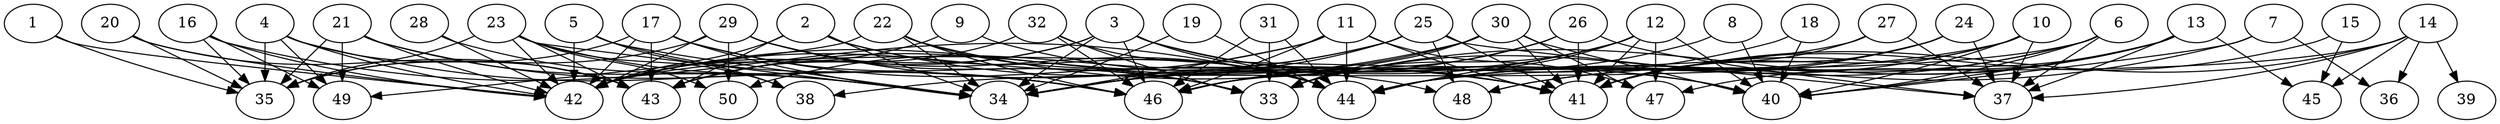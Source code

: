 // DAG automatically generated by daggen at Thu Oct  3 14:07:56 2019
// ./daggen --dot -n 50 --ccr 0.4 --fat 0.9 --regular 0.7 --density 0.5 --mindata 5242880 --maxdata 52428800 
digraph G {
  1 [size="84062720", alpha="0.09", expect_size="33625088"] 
  1 -> 35 [size ="33625088"]
  1 -> 42 [size ="33625088"]
  2 [size="29872640", alpha="0.19", expect_size="11949056"] 
  2 -> 34 [size ="11949056"]
  2 -> 41 [size ="11949056"]
  2 -> 42 [size ="11949056"]
  2 -> 43 [size ="11949056"]
  2 -> 44 [size ="11949056"]
  3 [size="127490560", alpha="0.13", expect_size="50996224"] 
  3 -> 34 [size ="50996224"]
  3 -> 40 [size ="50996224"]
  3 -> 41 [size ="50996224"]
  3 -> 42 [size ="50996224"]
  3 -> 43 [size ="50996224"]
  3 -> 44 [size ="50996224"]
  3 -> 46 [size ="50996224"]
  4 [size="69460480", alpha="0.05", expect_size="27784192"] 
  4 -> 35 [size ="27784192"]
  4 -> 42 [size ="27784192"]
  4 -> 43 [size ="27784192"]
  4 -> 46 [size ="27784192"]
  4 -> 49 [size ="27784192"]
  5 [size="28546560", alpha="0.07", expect_size="11418624"] 
  5 -> 34 [size ="11418624"]
  5 -> 38 [size ="11418624"]
  5 -> 42 [size ="11418624"]
  5 -> 46 [size ="11418624"]
  6 [size="124029440", alpha="0.18", expect_size="49611776"] 
  6 -> 37 [size ="49611776"]
  6 -> 40 [size ="49611776"]
  6 -> 44 [size ="49611776"]
  6 -> 46 [size ="49611776"]
  6 -> 48 [size ="49611776"]
  7 [size="44208640", alpha="0.10", expect_size="17683456"] 
  7 -> 36 [size ="17683456"]
  7 -> 40 [size ="17683456"]
  7 -> 44 [size ="17683456"]
  8 [size="51712000", alpha="0.00", expect_size="20684800"] 
  8 -> 40 [size ="20684800"]
  8 -> 46 [size ="20684800"]
  9 [size="18521600", alpha="0.05", expect_size="7408640"] 
  9 -> 41 [size ="7408640"]
  9 -> 42 [size ="7408640"]
  10 [size="125690880", alpha="0.14", expect_size="50276352"] 
  10 -> 37 [size ="50276352"]
  10 -> 38 [size ="50276352"]
  10 -> 40 [size ="50276352"]
  10 -> 41 [size ="50276352"]
  10 -> 44 [size ="50276352"]
  11 [size="77719040", alpha="0.01", expect_size="31087616"] 
  11 -> 34 [size ="31087616"]
  11 -> 41 [size ="31087616"]
  11 -> 42 [size ="31087616"]
  11 -> 44 [size ="31087616"]
  11 -> 46 [size ="31087616"]
  11 -> 47 [size ="31087616"]
  12 [size="128857600", alpha="0.14", expect_size="51543040"] 
  12 -> 33 [size ="51543040"]
  12 -> 34 [size ="51543040"]
  12 -> 40 [size ="51543040"]
  12 -> 41 [size ="51543040"]
  12 -> 44 [size ="51543040"]
  12 -> 46 [size ="51543040"]
  12 -> 47 [size ="51543040"]
  13 [size="120483840", alpha="0.12", expect_size="48193536"] 
  13 -> 33 [size ="48193536"]
  13 -> 37 [size ="48193536"]
  13 -> 40 [size ="48193536"]
  13 -> 41 [size ="48193536"]
  13 -> 45 [size ="48193536"]
  13 -> 47 [size ="48193536"]
  13 -> 48 [size ="48193536"]
  14 [size="79982080", alpha="0.08", expect_size="31992832"] 
  14 -> 36 [size ="31992832"]
  14 -> 37 [size ="31992832"]
  14 -> 39 [size ="31992832"]
  14 -> 41 [size ="31992832"]
  14 -> 44 [size ="31992832"]
  14 -> 45 [size ="31992832"]
  15 [size="108285440", alpha="0.06", expect_size="43314176"] 
  15 -> 41 [size ="43314176"]
  15 -> 45 [size ="43314176"]
  16 [size="34332160", alpha="0.18", expect_size="13732864"] 
  16 -> 35 [size ="13732864"]
  16 -> 42 [size ="13732864"]
  16 -> 44 [size ="13732864"]
  16 -> 49 [size ="13732864"]
  17 [size="20766720", alpha="0.17", expect_size="8306688"] 
  17 -> 33 [size ="8306688"]
  17 -> 34 [size ="8306688"]
  17 -> 35 [size ="8306688"]
  17 -> 42 [size ="8306688"]
  17 -> 43 [size ="8306688"]
  17 -> 48 [size ="8306688"]
  18 [size="78681600", alpha="0.16", expect_size="31472640"] 
  18 -> 40 [size ="31472640"]
  18 -> 46 [size ="31472640"]
  19 [size="79779840", alpha="0.04", expect_size="31911936"] 
  19 -> 34 [size ="31911936"]
  19 -> 44 [size ="31911936"]
  20 [size="108615680", alpha="0.20", expect_size="43446272"] 
  20 -> 35 [size ="43446272"]
  20 -> 42 [size ="43446272"]
  20 -> 43 [size ="43446272"]
  21 [size="74721280", alpha="0.07", expect_size="29888512"] 
  21 -> 34 [size ="29888512"]
  21 -> 35 [size ="29888512"]
  21 -> 42 [size ="29888512"]
  21 -> 46 [size ="29888512"]
  21 -> 49 [size ="29888512"]
  22 [size="83072000", alpha="0.18", expect_size="33228800"] 
  22 -> 33 [size ="33228800"]
  22 -> 34 [size ="33228800"]
  22 -> 40 [size ="33228800"]
  22 -> 46 [size ="33228800"]
  22 -> 49 [size ="33228800"]
  23 [size="46543360", alpha="0.08", expect_size="18617344"] 
  23 -> 34 [size ="18617344"]
  23 -> 35 [size ="18617344"]
  23 -> 38 [size ="18617344"]
  23 -> 42 [size ="18617344"]
  23 -> 43 [size ="18617344"]
  23 -> 46 [size ="18617344"]
  23 -> 50 [size ="18617344"]
  24 [size="114529280", alpha="0.07", expect_size="45811712"] 
  24 -> 33 [size ="45811712"]
  24 -> 37 [size ="45811712"]
  24 -> 41 [size ="45811712"]
  24 -> 44 [size ="45811712"]
  25 [size="43865600", alpha="0.09", expect_size="17546240"] 
  25 -> 34 [size ="17546240"]
  25 -> 37 [size ="17546240"]
  25 -> 41 [size ="17546240"]
  25 -> 43 [size ="17546240"]
  25 -> 48 [size ="17546240"]
  25 -> 50 [size ="17546240"]
  26 [size="77319680", alpha="0.10", expect_size="30927872"] 
  26 -> 34 [size ="30927872"]
  26 -> 37 [size ="30927872"]
  26 -> 41 [size ="30927872"]
  26 -> 46 [size ="30927872"]
  27 [size="66434560", alpha="0.16", expect_size="26573824"] 
  27 -> 37 [size ="26573824"]
  27 -> 41 [size ="26573824"]
  27 -> 42 [size ="26573824"]
  28 [size="51238400", alpha="0.09", expect_size="20495360"] 
  28 -> 34 [size ="20495360"]
  28 -> 42 [size ="20495360"]
  29 [size="25175040", alpha="0.03", expect_size="10070016"] 
  29 -> 33 [size ="10070016"]
  29 -> 35 [size ="10070016"]
  29 -> 41 [size ="10070016"]
  29 -> 42 [size ="10070016"]
  29 -> 44 [size ="10070016"]
  29 -> 50 [size ="10070016"]
  30 [size="49863680", alpha="0.15", expect_size="19945472"] 
  30 -> 33 [size ="19945472"]
  30 -> 34 [size ="19945472"]
  30 -> 40 [size ="19945472"]
  30 -> 41 [size ="19945472"]
  30 -> 42 [size ="19945472"]
  30 -> 47 [size ="19945472"]
  31 [size="48657920", alpha="0.19", expect_size="19463168"] 
  31 -> 33 [size ="19463168"]
  31 -> 44 [size ="19463168"]
  31 -> 46 [size ="19463168"]
  32 [size="92515840", alpha="0.02", expect_size="37006336"] 
  32 -> 33 [size ="37006336"]
  32 -> 43 [size ="37006336"]
  32 -> 44 [size ="37006336"]
  32 -> 46 [size ="37006336"]
  33 [size="80235520", alpha="0.04", expect_size="32094208"] 
  34 [size="126202880", alpha="0.16", expect_size="50481152"] 
  35 [size="50841600", alpha="0.05", expect_size="20336640"] 
  36 [size="105520640", alpha="0.18", expect_size="42208256"] 
  37 [size="47267840", alpha="0.12", expect_size="18907136"] 
  38 [size="25154560", alpha="0.17", expect_size="10061824"] 
  39 [size="77785600", alpha="0.13", expect_size="31114240"] 
  40 [size="92608000", alpha="0.05", expect_size="37043200"] 
  41 [size="64243200", alpha="0.08", expect_size="25697280"] 
  42 [size="57303040", alpha="0.03", expect_size="22921216"] 
  43 [size="69575680", alpha="0.03", expect_size="27830272"] 
  44 [size="90475520", alpha="0.01", expect_size="36190208"] 
  45 [size="68910080", alpha="0.04", expect_size="27564032"] 
  46 [size="100062720", alpha="0.18", expect_size="40025088"] 
  47 [size="87191040", alpha="0.00", expect_size="34876416"] 
  48 [size="37957120", alpha="0.10", expect_size="15182848"] 
  49 [size="17937920", alpha="0.01", expect_size="7175168"] 
  50 [size="93803520", alpha="0.18", expect_size="37521408"] 
}
